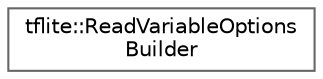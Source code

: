digraph "Graphical Class Hierarchy"
{
 // LATEX_PDF_SIZE
  bgcolor="transparent";
  edge [fontname=Helvetica,fontsize=10,labelfontname=Helvetica,labelfontsize=10];
  node [fontname=Helvetica,fontsize=10,shape=box,height=0.2,width=0.4];
  rankdir="LR";
  Node0 [id="Node000000",label="tflite::ReadVariableOptions\lBuilder",height=0.2,width=0.4,color="grey40", fillcolor="white", style="filled",URL="$structtflite_1_1_read_variable_options_builder.html",tooltip=" "];
}
